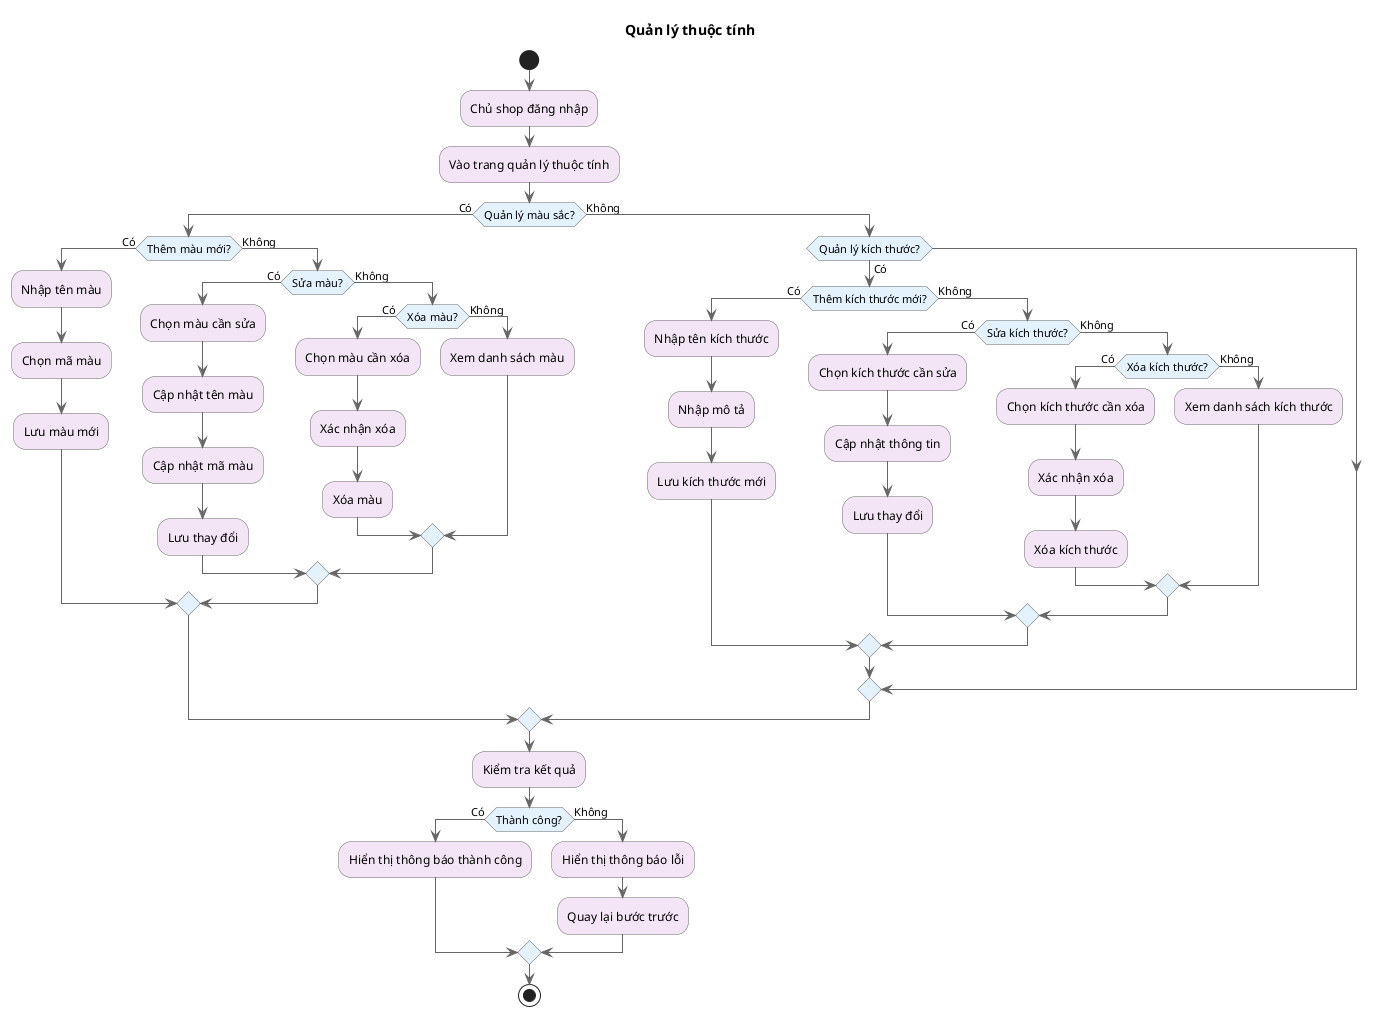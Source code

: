 @startuml Attribute Management Activity

' Styling
skinparam {
    ActivityBackgroundColor #F3E5F5
    ActivityBorderColor #666666
    ArrowColor #666666
    ActivityDiamondBackgroundColor #E3F2FD
    ActivityDiamondBorderColor #666666
}

title Quản lý thuộc tính

start

:Chủ shop đăng nhập;

:Vào trang quản lý thuộc tính;

if (Quản lý màu sắc?) then (Có)
    if (Thêm màu mới?) then (Có)
        :Nhập tên màu;
        :Chọn mã màu;
        :Lưu màu mới;
    else (Không)
        if (Sửa màu?) then (Có)
            :Chọn màu cần sửa;
            :Cập nhật tên màu;
            :Cập nhật mã màu;
            :Lưu thay đổi;
        else (Không)
            if (Xóa màu?) then (Có)
                :Chọn màu cần xóa;
                :Xác nhận xóa;
                :Xóa màu;
            else (Không)
                :Xem danh sách màu;
            endif
        endif
    endif
else (Không)
    if (Quản lý kích thước?) then (Có)
        if (Thêm kích thước mới?) then (Có)
            :Nhập tên kích thước;
            :Nhập mô tả;
            :Lưu kích thước mới;
        else (Không)
            if (Sửa kích thước?) then (Có)
                :Chọn kích thước cần sửa;
                :Cập nhật thông tin;
                :Lưu thay đổi;
            else (Không)
                if (Xóa kích thước?) then (Có)
                    :Chọn kích thước cần xóa;
                    :Xác nhận xóa;
                    :Xóa kích thước;
                else (Không)
                    :Xem danh sách kích thước;
                endif
            endif
        endif
    endif
endif

:Kiểm tra kết quả;

if (Thành công?) then (Có)
    :Hiển thị thông báo thành công;
else (Không)
    :Hiển thị thông báo lỗi;
    :Quay lại bước trước;
endif

stop

@enduml 